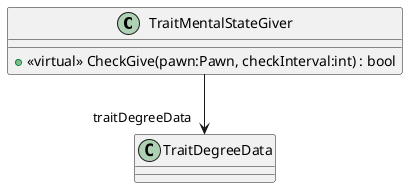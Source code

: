 @startuml
class TraitMentalStateGiver {
    + <<virtual>> CheckGive(pawn:Pawn, checkInterval:int) : bool
}
TraitMentalStateGiver --> "traitDegreeData" TraitDegreeData
@enduml
